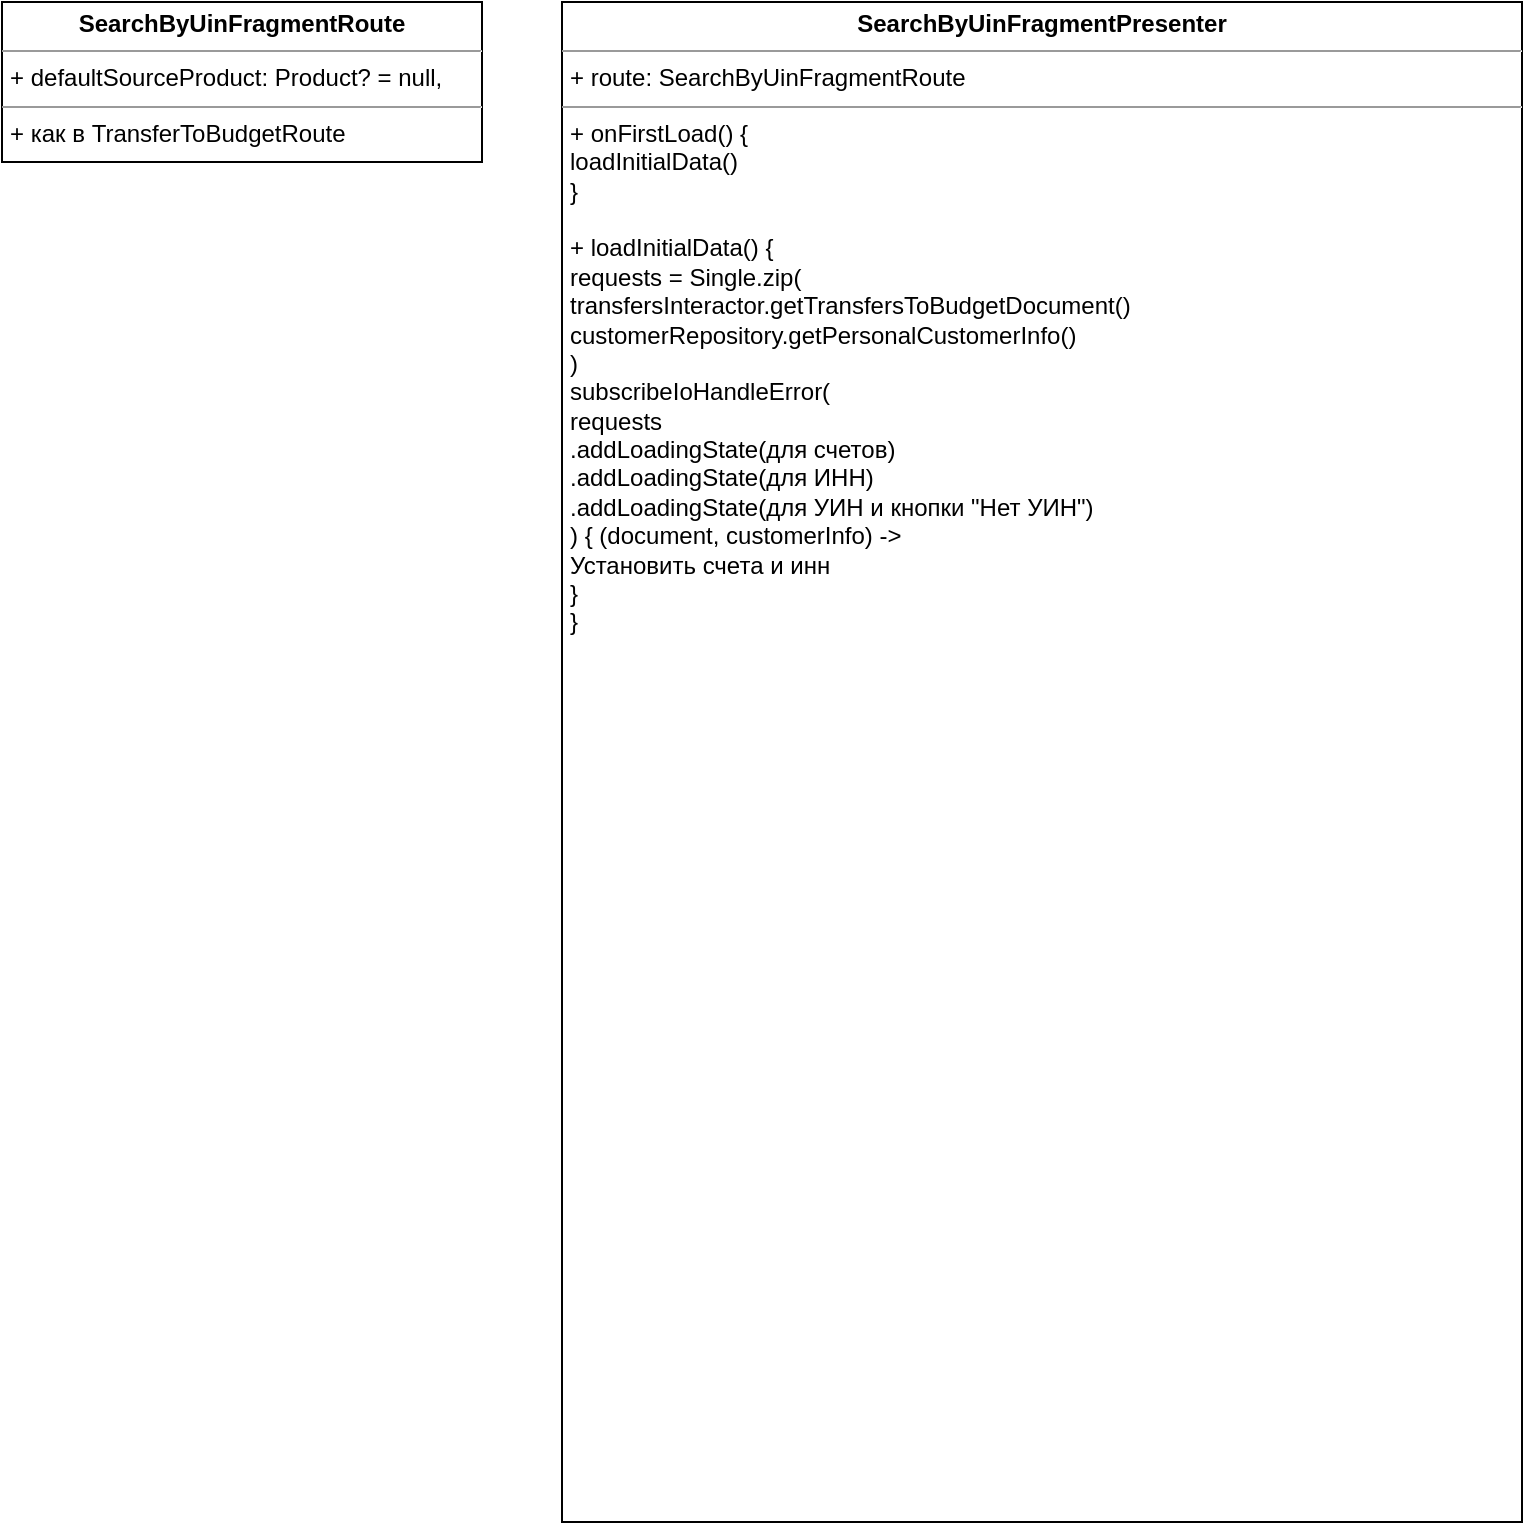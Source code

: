 <mxfile version="20.4.0" type="github">
  <diagram id="0oul43BWb-qJfb__dQIe" name="Страница 1">
    <mxGraphModel dx="788" dy="533" grid="1" gridSize="10" guides="1" tooltips="1" connect="1" arrows="1" fold="1" page="1" pageScale="1" pageWidth="827" pageHeight="1169" math="0" shadow="0">
      <root>
        <mxCell id="0" />
        <mxCell id="1" parent="0" />
        <mxCell id="vFxsQ9KTzPnqvWqe9Mc6-1" value="&lt;p style=&quot;margin:0px;margin-top:4px;text-align:center;&quot;&gt;&lt;b&gt;SearchByUinFragmentPresenter&lt;/b&gt;&lt;/p&gt;&lt;hr size=&quot;1&quot;&gt;&lt;p style=&quot;margin:0px;margin-left:4px;&quot;&gt;+ route: SearchByUinFragmentRoute&lt;br&gt;&lt;/p&gt;&lt;hr size=&quot;1&quot;&gt;&lt;p style=&quot;margin:0px;margin-left:4px;&quot;&gt;+ onFirstLoad() {&lt;/p&gt;&lt;p style=&quot;margin:0px;margin-left:4px;&quot;&gt;loadInitialData()&lt;br&gt;&lt;/p&gt;&lt;p style=&quot;margin:0px;margin-left:4px;&quot;&gt;}&lt;/p&gt;&lt;p style=&quot;margin:0px;margin-left:4px;&quot;&gt;&lt;br&gt;&lt;/p&gt;&lt;p style=&quot;margin:0px;margin-left:4px;&quot;&gt;+ loadInitialData() {&lt;/p&gt;&lt;p style=&quot;margin:0px;margin-left:4px;&quot;&gt;requests = Single.zip(&lt;/p&gt;&lt;p style=&quot;margin:0px;margin-left:4px;&quot;&gt;transfersInteractor.getTransfersToBudgetDocument()&lt;/p&gt;&lt;p style=&quot;margin:0px;margin-left:4px;&quot;&gt;customerRepository.getPersonalCustomerInfo()&lt;br&gt;&lt;/p&gt;&lt;p style=&quot;margin:0px;margin-left:4px;&quot;&gt;)&lt;br&gt;&lt;/p&gt;&lt;p style=&quot;margin:0px;margin-left:4px;&quot;&gt;subscribeIoHandleError(&lt;/p&gt;&lt;p style=&quot;margin:0px;margin-left:4px;&quot;&gt;requests&lt;/p&gt;&lt;p style=&quot;margin:0px;margin-left:4px;&quot;&gt;.addLoadingState(для счетов)&lt;/p&gt;&lt;p style=&quot;margin:0px;margin-left:4px;&quot;&gt;.addLoadingState(для ИНН)&lt;/p&gt;&lt;p style=&quot;margin:0px;margin-left:4px;&quot;&gt;.addLoadingState(для УИН и кнопки &quot;Нет УИН&quot;)&lt;/p&gt;&lt;p style=&quot;margin:0px;margin-left:4px;&quot;&gt;) { (document, customerInfo) -&amp;gt;&lt;br&gt;&lt;/p&gt;&lt;p style=&quot;margin:0px;margin-left:4px;&quot;&gt;Установить счета и инн&lt;br&gt;&lt;/p&gt;&lt;p style=&quot;margin:0px;margin-left:4px;&quot;&gt;}&lt;br&gt;&lt;/p&gt;&lt;p style=&quot;margin:0px;margin-left:4px;&quot;&gt;}&lt;br&gt;&lt;/p&gt;" style="verticalAlign=top;align=left;overflow=fill;fontSize=12;fontFamily=Helvetica;html=1;" vertex="1" parent="1">
          <mxGeometry x="360" y="80" width="480" height="760" as="geometry" />
        </mxCell>
        <mxCell id="vFxsQ9KTzPnqvWqe9Mc6-2" value="&lt;p style=&quot;margin:0px;margin-top:4px;text-align:center;&quot;&gt;&lt;b&gt;SearchByUinFragmentRoute&lt;/b&gt;&lt;/p&gt;&lt;hr size=&quot;1&quot;&gt;&lt;p style=&quot;margin:0px;margin-left:4px;&quot;&gt;+ defaultSourceProduct: Product? = null, &lt;br&gt;&lt;/p&gt;&lt;hr size=&quot;1&quot;&gt;&lt;p style=&quot;margin:0px;margin-left:4px;&quot;&gt;+ как в TransferToBudgetRoute&lt;br&gt;&lt;/p&gt;" style="verticalAlign=top;align=left;overflow=fill;fontSize=12;fontFamily=Helvetica;html=1;" vertex="1" parent="1">
          <mxGeometry x="80" y="80" width="240" height="80" as="geometry" />
        </mxCell>
      </root>
    </mxGraphModel>
  </diagram>
</mxfile>
